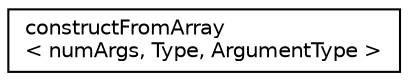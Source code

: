 digraph "Graphical Class Hierarchy"
{
 // LATEX_PDF_SIZE
  edge [fontname="Helvetica",fontsize="10",labelfontname="Helvetica",labelfontsize="10"];
  node [fontname="Helvetica",fontsize="10",shape=record];
  rankdir="LR";
  Node0 [label="constructFromArray\l\< numArgs, Type, ArgumentType \>",height=0.2,width=0.4,color="black", fillcolor="white", style="filled",URL="$structconstructFromArray.html",tooltip=" "];
}
